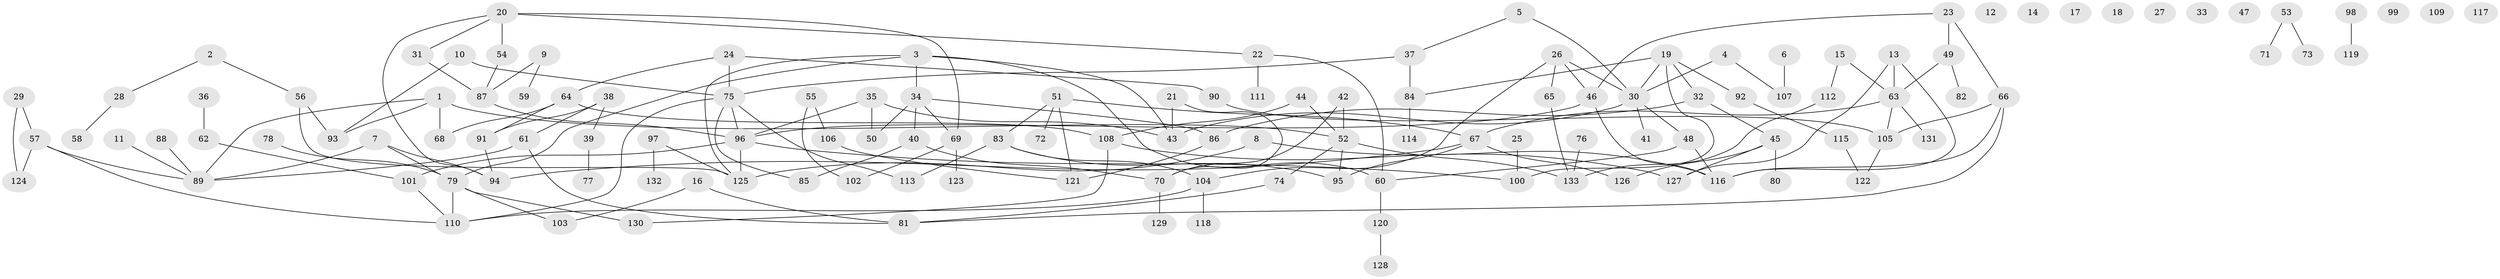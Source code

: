 // coarse degree distribution, {2: 0.26506024096385544, 8: 0.024096385542168676, 1: 0.25301204819277107, 5: 0.060240963855421686, 7: 0.03614457831325301, 4: 0.10843373493975904, 3: 0.18072289156626506, 6: 0.03614457831325301, 9: 0.024096385542168676, 10: 0.012048192771084338}
// Generated by graph-tools (version 1.1) at 2025/48/03/04/25 22:48:18]
// undirected, 133 vertices, 169 edges
graph export_dot {
  node [color=gray90,style=filled];
  1;
  2;
  3;
  4;
  5;
  6;
  7;
  8;
  9;
  10;
  11;
  12;
  13;
  14;
  15;
  16;
  17;
  18;
  19;
  20;
  21;
  22;
  23;
  24;
  25;
  26;
  27;
  28;
  29;
  30;
  31;
  32;
  33;
  34;
  35;
  36;
  37;
  38;
  39;
  40;
  41;
  42;
  43;
  44;
  45;
  46;
  47;
  48;
  49;
  50;
  51;
  52;
  53;
  54;
  55;
  56;
  57;
  58;
  59;
  60;
  61;
  62;
  63;
  64;
  65;
  66;
  67;
  68;
  69;
  70;
  71;
  72;
  73;
  74;
  75;
  76;
  77;
  78;
  79;
  80;
  81;
  82;
  83;
  84;
  85;
  86;
  87;
  88;
  89;
  90;
  91;
  92;
  93;
  94;
  95;
  96;
  97;
  98;
  99;
  100;
  101;
  102;
  103;
  104;
  105;
  106;
  107;
  108;
  109;
  110;
  111;
  112;
  113;
  114;
  115;
  116;
  117;
  118;
  119;
  120;
  121;
  122;
  123;
  124;
  125;
  126;
  127;
  128;
  129;
  130;
  131;
  132;
  133;
  1 -- 52;
  1 -- 68;
  1 -- 89;
  1 -- 93;
  2 -- 28;
  2 -- 56;
  3 -- 34;
  3 -- 43;
  3 -- 60;
  3 -- 79;
  3 -- 125;
  4 -- 30;
  4 -- 107;
  5 -- 30;
  5 -- 37;
  6 -- 107;
  7 -- 79;
  7 -- 89;
  7 -- 94;
  8 -- 116;
  8 -- 125;
  9 -- 59;
  9 -- 87;
  10 -- 75;
  10 -- 93;
  11 -- 89;
  13 -- 63;
  13 -- 116;
  13 -- 127;
  15 -- 63;
  15 -- 112;
  16 -- 81;
  16 -- 103;
  19 -- 30;
  19 -- 32;
  19 -- 84;
  19 -- 92;
  19 -- 100;
  20 -- 22;
  20 -- 31;
  20 -- 54;
  20 -- 69;
  20 -- 94;
  21 -- 43;
  21 -- 70;
  22 -- 60;
  22 -- 111;
  23 -- 46;
  23 -- 49;
  23 -- 66;
  24 -- 64;
  24 -- 75;
  24 -- 90;
  25 -- 100;
  26 -- 30;
  26 -- 46;
  26 -- 65;
  26 -- 104;
  28 -- 58;
  29 -- 57;
  29 -- 124;
  30 -- 41;
  30 -- 43;
  30 -- 48;
  31 -- 87;
  32 -- 45;
  32 -- 86;
  34 -- 40;
  34 -- 50;
  34 -- 69;
  34 -- 86;
  35 -- 43;
  35 -- 50;
  35 -- 96;
  36 -- 62;
  37 -- 75;
  37 -- 84;
  38 -- 39;
  38 -- 61;
  38 -- 91;
  39 -- 77;
  40 -- 70;
  40 -- 85;
  42 -- 52;
  42 -- 70;
  44 -- 52;
  44 -- 108;
  45 -- 80;
  45 -- 126;
  45 -- 127;
  46 -- 96;
  46 -- 116;
  48 -- 60;
  48 -- 116;
  49 -- 63;
  49 -- 82;
  51 -- 67;
  51 -- 72;
  51 -- 83;
  51 -- 121;
  52 -- 74;
  52 -- 95;
  52 -- 133;
  53 -- 71;
  53 -- 73;
  54 -- 87;
  55 -- 102;
  55 -- 106;
  56 -- 93;
  56 -- 125;
  57 -- 89;
  57 -- 110;
  57 -- 124;
  60 -- 120;
  61 -- 81;
  61 -- 89;
  62 -- 101;
  63 -- 67;
  63 -- 105;
  63 -- 131;
  64 -- 68;
  64 -- 91;
  64 -- 108;
  65 -- 133;
  66 -- 81;
  66 -- 105;
  66 -- 116;
  67 -- 94;
  67 -- 95;
  67 -- 126;
  69 -- 102;
  69 -- 123;
  70 -- 129;
  74 -- 81;
  75 -- 85;
  75 -- 96;
  75 -- 110;
  75 -- 113;
  76 -- 133;
  78 -- 79;
  79 -- 103;
  79 -- 110;
  79 -- 130;
  83 -- 95;
  83 -- 104;
  83 -- 113;
  84 -- 114;
  86 -- 121;
  87 -- 96;
  88 -- 89;
  90 -- 105;
  91 -- 94;
  92 -- 115;
  96 -- 100;
  96 -- 101;
  96 -- 125;
  97 -- 125;
  97 -- 132;
  98 -- 119;
  101 -- 110;
  104 -- 110;
  104 -- 118;
  105 -- 122;
  106 -- 121;
  108 -- 127;
  108 -- 130;
  112 -- 133;
  115 -- 122;
  120 -- 128;
}
